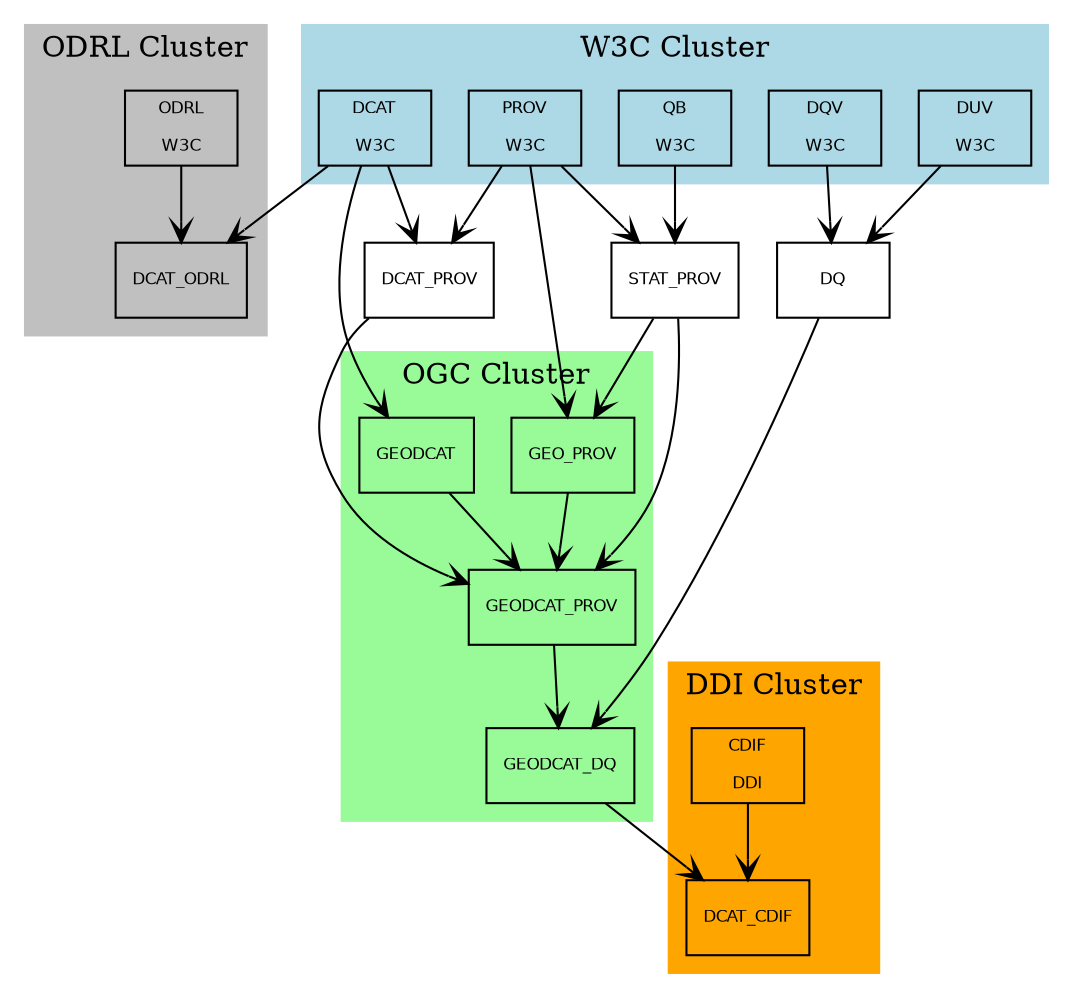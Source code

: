 digraph Dagstuhl{
ratio = "auto"
concentrate=true;

node [
fontname = Helvetica
fontsize = 8
shape = "record"
]

edge [
arrowtail = "empty"
arrowhead = "vee"
fontsize=8
fontcolor=red
fontname=Helvetica
]


DCAT[
label = "{DCAT\n\nW3C}"
]

PROV [
label = "{PROV\n\nW3C}"
]

QB [
label = "{QB\n\nW3C}"
]
ODRL [
label = "{ODRL\n\nW3C}"
]
GEO_DCAT [
label = "{GEODCAT}"
]
GEO_PROV [
label = "{GEO_PROV}"
]
STAT_PROV [
label = "{STAT_PROV}"
]
DCAT_PROV [
label = "{DCAT_PROV}"
]
GEO_DCAT_PROV [
label = "{GEODCAT_PROV}"
]
GEO_DCAT_DQ [
label = "{GEODCAT_DQ}"
]
GEO_DCAT_DQ [
label = "{GEODCAT_DQ}"
]
CDIF[
label = "{CDIF\n\nDDI}"
]
DCAT_CDIF[
label = "{DCAT_CDIF}"
]
DQV [
label="{DQV\n\nW3C}"
]
DUV [
label="{DUV\n\nW3C}"
]
DQ [
label="{DQ}"
]

subgraph cluster_OGC {
		style=filled;
		color=palegreen;

GEO_DCAT -> GEO_DCAT_PROV ;
GEO_DCAT_PROV -> GEO_DCAT_DQ ;
GEO_PROV -> GEO_DCAT_PROV ;
label = "OGC Cluster";
}


subgraph cluster_DDI {
		style=filled;
		color=orange;
CDIF;
DCAT_CDIF; 
label = "DDI Cluster";
}


subgraph cluster_ODRL {
		style=filled;
		color=grey;
ODRL -> DCAT_ODRL ;
label = "ODRL Cluster";
}

subgraph cluster_W3C {
		style=filled;
		color=lightblue;
DQV;
DUV;
DCAT;
PROV;
QB ;
label = "W3C Cluster";
}

DQV -> DQ;
DUV -> DQ ;
DQ -> GEO_DCAT_DQ ;
GEO_DCAT -> GEO_DCAT_PROV ;
GEO_DCAT_PROV -> GEO_DCAT_DQ ;
GEO_PROV -> GEO_DCAT_PROV ;
DCAT -> GEO_DCAT ;

DCAT -> DCAT_PROV ;
DCAT_PROV -> GEO_DCAT_PROV ;

QB -> STAT_PROV ;
PROV -> STAT_PROV ;
STAT_PROV -> GEO_DCAT_PROV ;
DCAT -> DCAT_ODRL ;
PROV -> DCAT_PROV ;
PROV -> GEO_PROV ;
STAT_PROV -> GEO_PROV ;
ODRL -> DCAT_ODRL ;

CDIF -> DCAT_CDIF ;
GEO_DCAT_DQ -> DCAT_CDIF ;


#dcatCatalog -> foafAgent [label="dct:publisher"]
#edge [headlabel = "1..*"]


}

